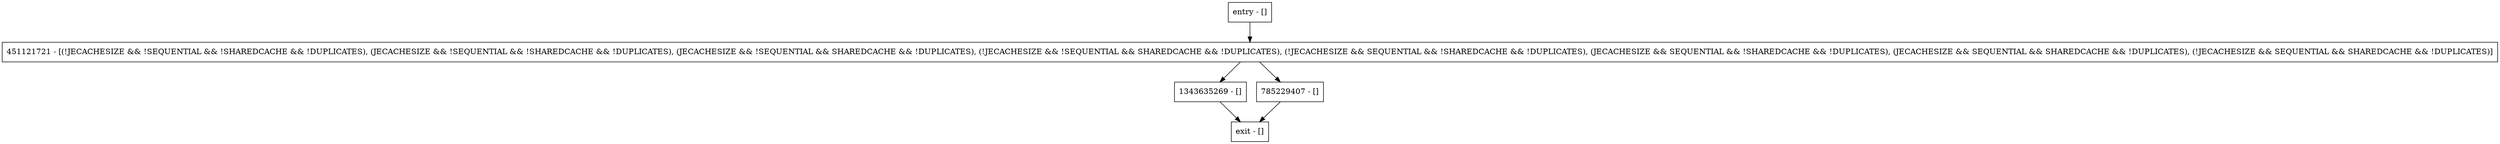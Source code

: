 digraph getDbFileSummary {
node [shape=record];
entry [label="entry - []"];
exit [label="exit - []"];
1343635269 [label="1343635269 - []"];
785229407 [label="785229407 - []"];
451121721 [label="451121721 - [(!JECACHESIZE && !SEQUENTIAL && !SHAREDCACHE && !DUPLICATES), (JECACHESIZE && !SEQUENTIAL && !SHAREDCACHE && !DUPLICATES), (JECACHESIZE && !SEQUENTIAL && SHAREDCACHE && !DUPLICATES), (!JECACHESIZE && !SEQUENTIAL && SHAREDCACHE && !DUPLICATES), (!JECACHESIZE && SEQUENTIAL && !SHAREDCACHE && !DUPLICATES), (JECACHESIZE && SEQUENTIAL && !SHAREDCACHE && !DUPLICATES), (JECACHESIZE && SEQUENTIAL && SHAREDCACHE && !DUPLICATES), (!JECACHESIZE && SEQUENTIAL && SHAREDCACHE && !DUPLICATES)]"];
entry;
exit;
entry -> 451121721;
1343635269 -> exit;
785229407 -> exit;
451121721 -> 1343635269;
451121721 -> 785229407;
}
